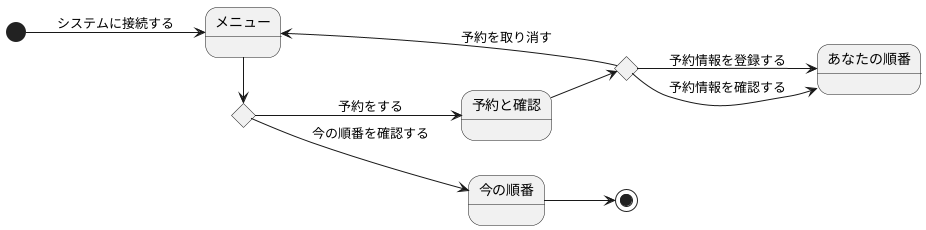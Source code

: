 @startuml ステートマシン図
left to right direction
    state c1 <<choice>>
    state c2 <<choice>>
    メニュー -> c1
    c1 --> 予約と確認 :予約をする
    c1 --> 今の順番 :今の順番を確認する
    予約と確認 --> c2
    c2 --> あなたの順番 :予約情報を登録する
    c2 --> あなたの順番 :予約情報を確認する
    c2 -> メニュー :予約を取り消す
    [*] --> メニュー :システムに接続する
    今の順番 --> [*]
@enduml